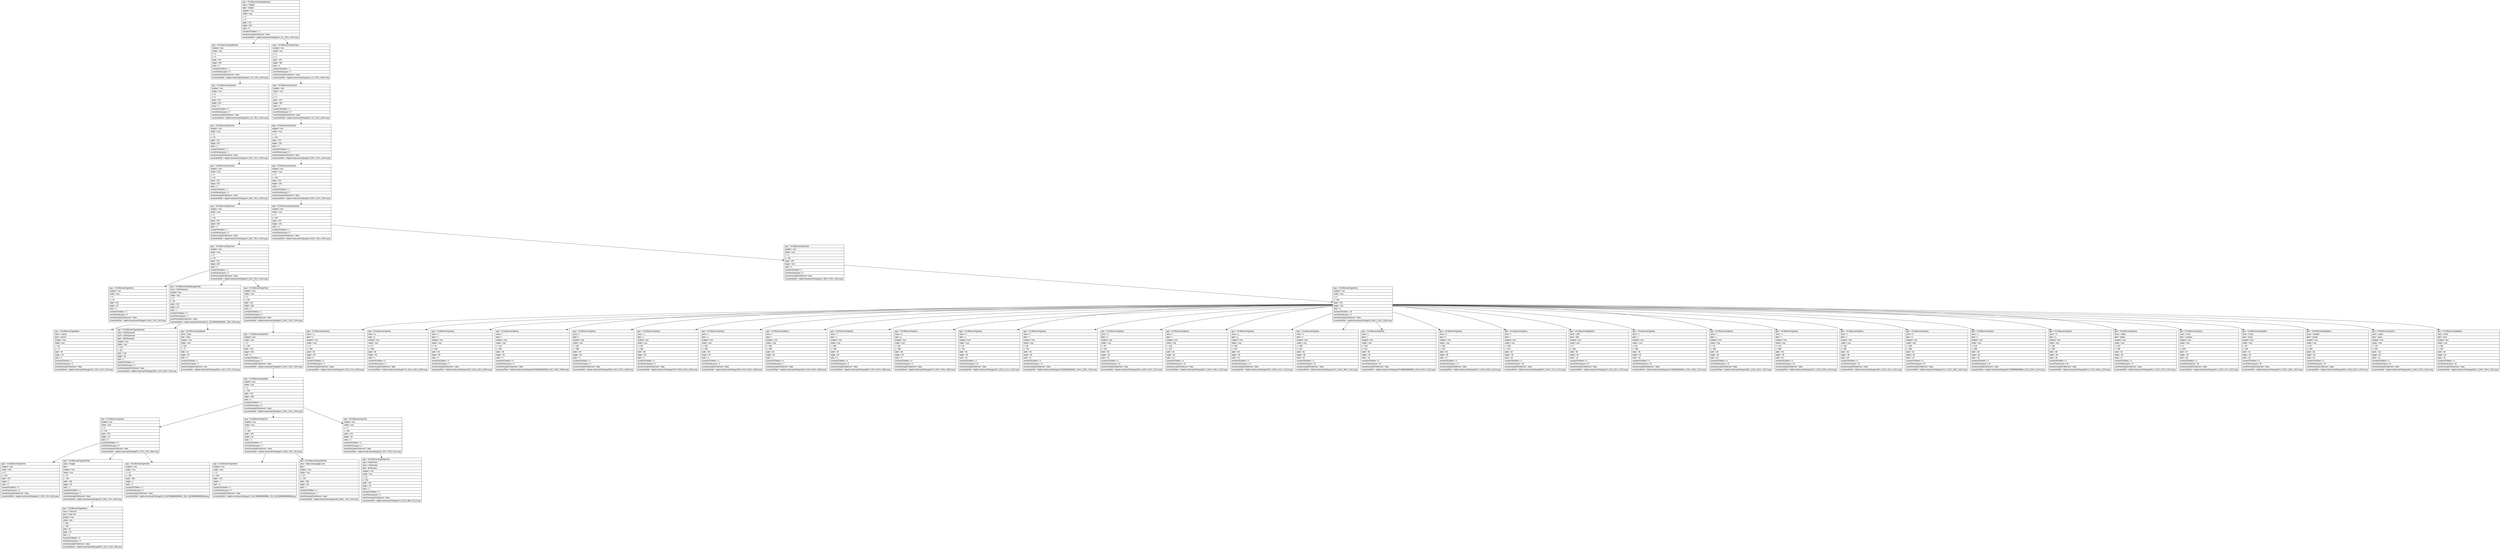 digraph Layout {

	node [shape=record fontname=Arial];

	0	[label="{type = XCUIElementTypeApplication\l|name = Dolphin\l|label = Dolphin\l|enabled = true\l|visible = true\l|x = 0\l|y = 0\l|width = 375\l|height = 667\l|index = 0\l|numberOfChildren = 4\l|eventGeneratedOnElement = false \l|screenshotPath = dolphin-bookmark/S4/pngs/0.0_0.0_750.0_1334.0.png\l}"]
	1	[label="{type = XCUIElementTypeWindow\l|enabled = true\l|visible = true\l|x = 0\l|y = 0\l|width = 375\l|height = 667\l|index = 0\l|numberOfChildren = 1\l|numInParentLayout = 0\l|eventGeneratedOnElement = false \l|screenshotPath = dolphin-bookmark/S4/pngs/0.0_0.0_750.0_1334.0.png\l}"]
	2	[label="{type = XCUIElementTypeWindow\l|enabled = true\l|visible = true\l|x = 0\l|y = 0\l|width = 375\l|height = 667\l|index = 3\l|numberOfChildren = 1\l|numInParentLayout = 3\l|eventGeneratedOnElement = false \l|screenshotPath = dolphin-bookmark/S4/pngs/0.0_0.0_750.0_1334.0.png\l}"]
	3	[label="{type = XCUIElementTypeOther\l|enabled = true\l|visible = true\l|x = 0\l|y = 0\l|width = 375\l|height = 667\l|index = 0\l|numberOfChildren = 2\l|numInParentLayout = 0\l|eventGeneratedOnElement = false \l|screenshotPath = dolphin-bookmark/S4/pngs/0.0_0.0_750.0_1334.0.png\l}"]
	4	[label="{type = XCUIElementTypeOther\l|enabled = true\l|visible = true\l|x = 0\l|y = 0\l|width = 375\l|height = 667\l|index = 0\l|numberOfChildren = 1\l|numInParentLayout = 0\l|eventGeneratedOnElement = false \l|screenshotPath = dolphin-bookmark/S4/pngs/0.0_0.0_750.0_1334.0.png\l}"]
	5	[label="{type = XCUIElementTypeOther\l|enabled = true\l|visible = true\l|x = 0\l|y = 40\l|width = 375\l|height = 627\l|index = 1\l|numberOfChildren = 1\l|numInParentLayout = 1\l|eventGeneratedOnElement = false \l|screenshotPath = dolphin-bookmark/S4/pngs/0.0_80.0_750.0_1334.0.png\l}"]
	6	[label="{type = XCUIElementTypeOther\l|enabled = true\l|visible = true\l|x = 0\l|y = 451\l|width = 375\l|height = 216\l|index = 0\l|numberOfChildren = 2\l|numInParentLayout = 0\l|eventGeneratedOnElement = false \l|screenshotPath = dolphin-bookmark/S4/pngs/0.0_902.0_750.0_1334.0.png\l}"]
	7	[label="{type = XCUIElementTypeOther\l|enabled = true\l|visible = true\l|x = 0\l|y = 40\l|width = 375\l|height = 627\l|index = 0\l|numberOfChildren = 1\l|numInParentLayout = 0\l|eventGeneratedOnElement = false \l|screenshotPath = dolphin-bookmark/S4/pngs/0.0_80.0_750.0_1334.0.png\l}"]
	8	[label="{type = XCUIElementTypeOther\l|enabled = true\l|visible = true\l|x = 0\l|y = 451\l|width = 375\l|height = 216\l|index = 1\l|numberOfChildren = 1\l|numInParentLayout = 1\l|eventGeneratedOnElement = false \l|screenshotPath = dolphin-bookmark/S4/pngs/0.0_902.0_750.0_1334.0.png\l}"]
	9	[label="{type = XCUIElementTypeOther\l|enabled = true\l|visible = true\l|x = 0\l|y = 40\l|width = 375\l|height = 627\l|index = 0\l|numberOfChildren = 1\l|numInParentLayout = 0\l|eventGeneratedOnElement = false \l|screenshotPath = dolphin-bookmark/S4/pngs/0.0_80.0_750.0_1334.0.png\l}"]
	10	[label="{type = XCUIElementTypeKeyboard\l|enabled = true\l|visible = true\l|x = 0\l|y = 451\l|width = 375\l|height = 216\l|index = 0\l|numberOfChildren = 1\l|numInParentLayout = 0\l|eventGeneratedOnElement = false \l|screenshotPath = dolphin-bookmark/S4/pngs/0.0_902.0_750.0_1334.0.png\l}"]
	11	[label="{type = XCUIElementTypeOther\l|enabled = true\l|visible = true\l|x = 0\l|y = 40\l|width = 375\l|height = 627\l|index = 0\l|numberOfChildren = 3\l|numInParentLayout = 0\l|eventGeneratedOnElement = false \l|screenshotPath = dolphin-bookmark/S4/pngs/0.0_80.0_750.0_1334.0.png\l}"]
	12	[label="{type = XCUIElementTypeOther\l|enabled = true\l|visible = true\l|x = 0\l|y = 451\l|width = 375\l|height = 216\l|index = 0\l|numberOfChildren = 1\l|numInParentLayout = 0\l|eventGeneratedOnElement = false \l|screenshotPath = dolphin-bookmark/S4/pngs/0.0_902.0_750.0_1334.0.png\l}"]
	13	[label="{type = XCUIElementTypeOther\l|enabled = true\l|visible = true\l|x = 0\l|y = 40\l|width = 375\l|height = 20\l|index = 0\l|numberOfChildren = 0\l|numInParentLayout = 0\l|eventGeneratedOnElement = false \l|screenshotPath = dolphin-bookmark/S4/pngs/0.0_80.0_750.0_120.0.png\l}"]
	14	[label="{type = XCUIElementTypeNavigationBar\l|name = Edit Bookmark\l|enabled = true\l|visible = true\l|x = 0\l|y = 60\l|width = 375\l|height = 44\l|index = 1\l|numberOfChildren = 3\l|numInParentLayout = 1\l|eventGeneratedOnElement = false \l|screenshotPath = dolphin-bookmark/S4/pngs/0.0_120.00000000000001_750.0_208.0.png\l}"]
	15	[label="{type = XCUIElementTypeOther\l|enabled = true\l|visible = true\l|x = 0\l|y = 104\l|width = 375\l|height = 563\l|index = 2\l|numberOfChildren = 1\l|numInParentLayout = 2\l|eventGeneratedOnElement = false \l|screenshotPath = dolphin-bookmark/S4/pngs/0.0_208.0_750.0_1334.0.png\l}"]
	16	[label="{type = XCUIElementTypeOther\l|enabled = true\l|visible = true\l|x = 0\l|y = 451\l|width = 375\l|height = 216\l|index = 0\l|numberOfChildren = 33\l|numInParentLayout = 0\l|eventGeneratedOnElement = false \l|screenshotPath = dolphin-bookmark/S4/pngs/0.0_902.0_750.0_1334.0.png\l}"]
	17	[label="{type = XCUIElementTypeButton\l|name = Cancel\l|label = Cancel\l|enabled = true\l|visible = true\l|x = 16\l|y = 71\l|width = 54\l|height = 34\l|index = 0\l|numberOfChildren = 1\l|numInParentLayout = 0\l|eventGeneratedOnElement = false \l|screenshotPath = dolphin-bookmark/S4/pngs/32.0_142.0_140.0_210.0.png\l}"]
	18	[label="{type = XCUIElementTypeStaticText\l|value = Edit Bookmark\l|name = Edit Bookmark\l|label = Edit Bookmark\l|enabled = true\l|visible = true\l|x = 123\l|y = 66\l|width = 129\l|height = 44\l|index = 1\l|numberOfChildren = 0\l|numInParentLayout = 1\l|eventGeneratedOnElement = false \l|screenshotPath = dolphin-bookmark/S4/pngs/246.0_132.0_504.0_220.0.png\l}"]
	19	[label="{type = XCUIElementTypeButton\l|name = Save\l|label = Save\l|enabled = true\l|visible = true\l|x = 318\l|y = 71\l|width = 41\l|height = 34\l|index = 2\l|numberOfChildren = 1\l|numInParentLayout = 2\l|eventGeneratedOnElement = true \l|screenshotPath = dolphin-bookmark/S4/pngs/636.0_142.0_718.0_210.0.png\l}"]
	20	[label="{type = XCUIElementTypeOther\l|enabled = true\l|visible = true\l|x = 0\l|y = 104\l|width = 375\l|height = 563\l|index = 0\l|numberOfChildren = 1\l|numInParentLayout = 0\l|eventGeneratedOnElement = false \l|screenshotPath = dolphin-bookmark/S4/pngs/0.0_208.0_750.0_1334.0.png\l}"]
	21	[label="{type = XCUIElementTypeKey\l|name = q\l|label = q\l|enabled = true\l|visible = true\l|x = 0\l|y = 458\l|width = 38\l|height = 46\l|index = 0\l|numberOfChildren = 0\l|numInParentLayout = 0\l|eventGeneratedOnElement = false \l|screenshotPath = dolphin-bookmark/S4/pngs/0.0_916.0_76.0_1008.0.png\l}"]
	22	[label="{type = XCUIElementTypeKey\l|name = w\l|label = w\l|enabled = true\l|visible = true\l|x = 37\l|y = 458\l|width = 38\l|height = 46\l|index = 1\l|numberOfChildren = 0\l|numInParentLayout = 1\l|eventGeneratedOnElement = false \l|screenshotPath = dolphin-bookmark/S4/pngs/74.0_916.0_150.0_1008.0.png\l}"]
	23	[label="{type = XCUIElementTypeKey\l|name = e\l|label = e\l|enabled = true\l|visible = true\l|x = 75\l|y = 458\l|width = 38\l|height = 46\l|index = 2\l|numberOfChildren = 0\l|numInParentLayout = 2\l|eventGeneratedOnElement = false \l|screenshotPath = dolphin-bookmark/S4/pngs/150.0_916.0_226.0_1008.0.png\l}"]
	24	[label="{type = XCUIElementTypeKey\l|name = r\l|label = r\l|enabled = true\l|visible = true\l|x = 112\l|y = 458\l|width = 38\l|height = 46\l|index = 3\l|numberOfChildren = 0\l|numInParentLayout = 3\l|eventGeneratedOnElement = false \l|screenshotPath = dolphin-bookmark/S4/pngs/224.00000000000003_916.0_300.0_1008.0.png\l}"]
	25	[label="{type = XCUIElementTypeKey\l|name = t\l|label = t\l|enabled = true\l|visible = true\l|x = 150\l|y = 458\l|width = 38\l|height = 46\l|index = 4\l|numberOfChildren = 0\l|numInParentLayout = 4\l|eventGeneratedOnElement = false \l|screenshotPath = dolphin-bookmark/S4/pngs/300.0_916.0_376.0_1008.0.png\l}"]
	26	[label="{type = XCUIElementTypeKey\l|name = y\l|label = y\l|enabled = true\l|visible = true\l|x = 187\l|y = 458\l|width = 38\l|height = 46\l|index = 5\l|numberOfChildren = 0\l|numInParentLayout = 5\l|eventGeneratedOnElement = false \l|screenshotPath = dolphin-bookmark/S4/pngs/374.0_916.0_450.0_1008.0.png\l}"]
	27	[label="{type = XCUIElementTypeKey\l|name = u\l|label = u\l|enabled = true\l|visible = true\l|x = 225\l|y = 458\l|width = 38\l|height = 46\l|index = 6\l|numberOfChildren = 0\l|numInParentLayout = 6\l|eventGeneratedOnElement = false \l|screenshotPath = dolphin-bookmark/S4/pngs/450.0_916.0_526.0_1008.0.png\l}"]
	28	[label="{type = XCUIElementTypeKey\l|name = i\l|label = i\l|enabled = true\l|visible = true\l|x = 262\l|y = 458\l|width = 38\l|height = 46\l|index = 7\l|numberOfChildren = 0\l|numInParentLayout = 7\l|eventGeneratedOnElement = false \l|screenshotPath = dolphin-bookmark/S4/pngs/524.0_916.0_600.0_1008.0.png\l}"]
	29	[label="{type = XCUIElementTypeKey\l|name = o\l|label = o\l|enabled = true\l|visible = true\l|x = 300\l|y = 458\l|width = 38\l|height = 46\l|index = 8\l|numberOfChildren = 0\l|numInParentLayout = 8\l|eventGeneratedOnElement = false \l|screenshotPath = dolphin-bookmark/S4/pngs/600.0_916.0_676.0_1008.0.png\l}"]
	30	[label="{type = XCUIElementTypeKey\l|name = p\l|label = p\l|enabled = true\l|visible = true\l|x = 337\l|y = 458\l|width = 38\l|height = 46\l|index = 9\l|numberOfChildren = 0\l|numInParentLayout = 9\l|eventGeneratedOnElement = false \l|screenshotPath = dolphin-bookmark/S4/pngs/674.0_916.0_750.0_1008.0.png\l}"]
	31	[label="{type = XCUIElementTypeKey\l|name = a\l|label = a\l|enabled = true\l|visible = true\l|x = 18\l|y = 512\l|width = 38\l|height = 46\l|index = 10\l|numberOfChildren = 0\l|numInParentLayout = 10\l|eventGeneratedOnElement = false \l|screenshotPath = dolphin-bookmark/S4/pngs/36.0_1024.0_112.0_1116.0.png\l}"]
	32	[label="{type = XCUIElementTypeKey\l|name = s\l|label = s\l|enabled = true\l|visible = true\l|x = 56\l|y = 512\l|width = 38\l|height = 46\l|index = 11\l|numberOfChildren = 0\l|numInParentLayout = 11\l|eventGeneratedOnElement = false \l|screenshotPath = dolphin-bookmark/S4/pngs/112.00000000000001_1024.0_188.0_1116.0.png\l}"]
	33	[label="{type = XCUIElementTypeKey\l|name = d\l|label = d\l|enabled = true\l|visible = true\l|x = 93\l|y = 512\l|width = 38\l|height = 46\l|index = 12\l|numberOfChildren = 0\l|numInParentLayout = 12\l|eventGeneratedOnElement = false \l|screenshotPath = dolphin-bookmark/S4/pngs/186.0_1024.0_262.0_1116.0.png\l}"]
	34	[label="{type = XCUIElementTypeKey\l|name = f\l|label = f\l|enabled = true\l|visible = true\l|x = 131\l|y = 512\l|width = 38\l|height = 46\l|index = 13\l|numberOfChildren = 0\l|numInParentLayout = 13\l|eventGeneratedOnElement = false \l|screenshotPath = dolphin-bookmark/S4/pngs/262.0_1024.0_338.0_1116.0.png\l}"]
	35	[label="{type = XCUIElementTypeKey\l|name = g\l|label = g\l|enabled = true\l|visible = true\l|x = 169\l|y = 512\l|width = 38\l|height = 46\l|index = 14\l|numberOfChildren = 0\l|numInParentLayout = 14\l|eventGeneratedOnElement = false \l|screenshotPath = dolphin-bookmark/S4/pngs/338.0_1024.0_414.0_1116.0.png\l}"]
	36	[label="{type = XCUIElementTypeKey\l|name = h\l|label = h\l|enabled = true\l|visible = true\l|x = 206\l|y = 512\l|width = 38\l|height = 46\l|index = 15\l|numberOfChildren = 0\l|numInParentLayout = 15\l|eventGeneratedOnElement = false \l|screenshotPath = dolphin-bookmark/S4/pngs/412.0_1024.0_488.0_1116.0.png\l}"]
	37	[label="{type = XCUIElementTypeKey\l|name = j\l|label = j\l|enabled = true\l|visible = true\l|x = 244\l|y = 512\l|width = 38\l|height = 46\l|index = 16\l|numberOfChildren = 0\l|numInParentLayout = 16\l|eventGeneratedOnElement = false \l|screenshotPath = dolphin-bookmark/S4/pngs/487.99999999999994_1024.0_564.0_1116.0.png\l}"]
	38	[label="{type = XCUIElementTypeKey\l|name = k\l|label = k\l|enabled = true\l|visible = true\l|x = 281\l|y = 512\l|width = 38\l|height = 46\l|index = 17\l|numberOfChildren = 0\l|numInParentLayout = 17\l|eventGeneratedOnElement = false \l|screenshotPath = dolphin-bookmark/S4/pngs/562.0_1024.0_638.0_1116.0.png\l}"]
	39	[label="{type = XCUIElementTypeKey\l|name = l\l|label = l\l|enabled = true\l|visible = true\l|x = 319\l|y = 512\l|width = 38\l|height = 46\l|index = 18\l|numberOfChildren = 0\l|numInParentLayout = 18\l|eventGeneratedOnElement = false \l|screenshotPath = dolphin-bookmark/S4/pngs/638.0_1024.0_714.0_1116.0.png\l}"]
	40	[label="{type = XCUIElementTypeButton\l|name = shift\l|label = shift\l|enabled = true\l|visible = true\l|x = 0\l|y = 566\l|width = 48\l|height = 46\l|index = 19\l|numberOfChildren = 0\l|numInParentLayout = 19\l|eventGeneratedOnElement = false \l|screenshotPath = dolphin-bookmark/S4/pngs/0.0_1132.0_96.0_1224.0.png\l}"]
	41	[label="{type = XCUIElementTypeKey\l|name = z\l|label = z\l|enabled = true\l|visible = true\l|x = 56\l|y = 566\l|width = 38\l|height = 46\l|index = 20\l|numberOfChildren = 0\l|numInParentLayout = 20\l|eventGeneratedOnElement = false \l|screenshotPath = dolphin-bookmark/S4/pngs/112.00000000000001_1132.0_188.0_1224.0.png\l}"]
	42	[label="{type = XCUIElementTypeKey\l|name = x\l|label = x\l|enabled = true\l|visible = true\l|x = 93\l|y = 566\l|width = 38\l|height = 46\l|index = 21\l|numberOfChildren = 0\l|numInParentLayout = 21\l|eventGeneratedOnElement = false \l|screenshotPath = dolphin-bookmark/S4/pngs/186.0_1132.0_262.0_1224.0.png\l}"]
	43	[label="{type = XCUIElementTypeKey\l|name = c\l|label = c\l|enabled = true\l|visible = true\l|x = 131\l|y = 566\l|width = 38\l|height = 46\l|index = 22\l|numberOfChildren = 0\l|numInParentLayout = 22\l|eventGeneratedOnElement = false \l|screenshotPath = dolphin-bookmark/S4/pngs/262.0_1132.0_338.0_1224.0.png\l}"]
	44	[label="{type = XCUIElementTypeKey\l|name = v\l|label = v\l|enabled = true\l|visible = true\l|x = 169\l|y = 566\l|width = 38\l|height = 46\l|index = 23\l|numberOfChildren = 0\l|numInParentLayout = 23\l|eventGeneratedOnElement = false \l|screenshotPath = dolphin-bookmark/S4/pngs/338.0_1132.0_414.0_1224.0.png\l}"]
	45	[label="{type = XCUIElementTypeKey\l|name = b\l|label = b\l|enabled = true\l|visible = true\l|x = 206\l|y = 566\l|width = 38\l|height = 46\l|index = 24\l|numberOfChildren = 0\l|numInParentLayout = 24\l|eventGeneratedOnElement = false \l|screenshotPath = dolphin-bookmark/S4/pngs/412.0_1132.0_488.0_1224.0.png\l}"]
	46	[label="{type = XCUIElementTypeKey\l|name = n\l|label = n\l|enabled = true\l|visible = true\l|x = 244\l|y = 566\l|width = 38\l|height = 46\l|index = 25\l|numberOfChildren = 0\l|numInParentLayout = 25\l|eventGeneratedOnElement = false \l|screenshotPath = dolphin-bookmark/S4/pngs/487.99999999999994_1132.0_564.0_1224.0.png\l}"]
	47	[label="{type = XCUIElementTypeKey\l|name = m\l|label = m\l|enabled = true\l|visible = true\l|x = 281\l|y = 566\l|width = 38\l|height = 46\l|index = 26\l|numberOfChildren = 0\l|numInParentLayout = 26\l|eventGeneratedOnElement = false \l|screenshotPath = dolphin-bookmark/S4/pngs/562.0_1132.0_638.0_1224.0.png\l}"]
	48	[label="{type = XCUIElementTypeKey\l|name = delete\l|label = delete\l|enabled = true\l|visible = true\l|x = 327\l|y = 566\l|width = 48\l|height = 46\l|index = 27\l|numberOfChildren = 0\l|numInParentLayout = 27\l|eventGeneratedOnElement = false \l|screenshotPath = dolphin-bookmark/S4/pngs/654.0_1132.0_750.0_1224.0.png\l}"]
	49	[label="{type = XCUIElementTypeKey\l|name = more\l|label = numbers\l|enabled = true\l|visible = true\l|x = 0\l|y = 620\l|width = 47\l|height = 46\l|index = 28\l|numberOfChildren = 0\l|numInParentLayout = 28\l|eventGeneratedOnElement = false \l|screenshotPath = dolphin-bookmark/S4/pngs/0.0_1240.0_94.0_1332.0.png\l}"]
	50	[label="{type = XCUIElementTypeButton\l|name = Emoji\l|label = Emoji\l|enabled = true\l|visible = true\l|x = 46\l|y = 620\l|width = 48\l|height = 46\l|index = 29\l|numberOfChildren = 0\l|numInParentLayout = 29\l|eventGeneratedOnElement = false \l|screenshotPath = dolphin-bookmark/S4/pngs/92.0_1240.0_188.0_1332.0.png\l}"]
	51	[label="{type = XCUIElementTypeButton\l|name = dictation\l|label = Dictate\l|enabled = true\l|visible = true\l|x = 93\l|y = 620\l|width = 38\l|height = 46\l|index = 30\l|numberOfChildren = 0\l|numInParentLayout = 30\l|eventGeneratedOnElement = false \l|screenshotPath = dolphin-bookmark/S4/pngs/186.0_1240.0_262.0_1332.0.png\l}"]
	52	[label="{type = XCUIElementTypeKey\l|name = space\l|label = space\l|enabled = true\l|visible = true\l|x = 131\l|y = 620\l|width = 151\l|height = 46\l|index = 31\l|numberOfChildren = 0\l|numInParentLayout = 31\l|eventGeneratedOnElement = false \l|screenshotPath = dolphin-bookmark/S4/pngs/262.0_1240.0_564.0_1332.0.png\l}"]
	53	[label="{type = XCUIElementTypeButton\l|name = Done\l|label = done\l|enabled = true\l|visible = true\l|x = 281\l|y = 620\l|width = 94\l|height = 46\l|index = 32\l|numberOfChildren = 0\l|numInParentLayout = 32\l|eventGeneratedOnElement = false \l|screenshotPath = dolphin-bookmark/S4/pngs/562.0_1240.0_750.0_1332.0.png\l}"]
	54	[label="{type = XCUIElementTypeTable\l|enabled = true\l|visible = true\l|x = 0\l|y = 104\l|width = 375\l|height = 563\l|index = 0\l|numberOfChildren = 3\l|numInParentLayout = 0\l|eventGeneratedOnElement = false \l|screenshotPath = dolphin-bookmark/S4/pngs/0.0_208.0_750.0_1334.0.png\l}"]
	55	[label="{type = XCUIElementTypeCell\l|enabled = true\l|visible = true\l|x = 0\l|y = 139\l|width = 375\l|height = 44\l|index = 0\l|numberOfChildren = 3\l|numInParentLayout = 0\l|eventGeneratedOnElement = false \l|screenshotPath = dolphin-bookmark/S4/pngs/0.0_278.0_750.0_366.0.png\l}"]
	56	[label="{type = XCUIElementTypeCell\l|enabled = true\l|visible = true\l|x = 0\l|y = 183\l|width = 375\l|height = 44\l|index = 1\l|numberOfChildren = 2\l|numInParentLayout = 1\l|eventGeneratedOnElement = false \l|screenshotPath = dolphin-bookmark/S4/pngs/0.0_366.0_750.0_454.0.png\l}"]
	57	[label="{type = XCUIElementTypeCell\l|enabled = true\l|visible = true\l|x = 0\l|y = 262\l|width = 375\l|height = 44\l|index = 2\l|numberOfChildren = 4\l|numInParentLayout = 2\l|eventGeneratedOnElement = false \l|screenshotPath = dolphin-bookmark/S4/pngs/0.0_524.0_750.0_612.0.png\l}"]
	58	[label="{type = XCUIElementTypeOther\l|enabled = true\l|visible = true\l|x = 0\l|y = 139\l|width = 375\l|height = 1\l|index = 0\l|numberOfChildren = 0\l|numInParentLayout = 0\l|eventGeneratedOnElement = false \l|screenshotPath = dolphin-bookmark/S4/pngs/0.0_278.0_750.0_280.0.png\l}"]
	59	[label="{type = XCUIElementTypeTextField\l|value = Google\l|label = \l|enabled = true\l|visible = true\l|x = 15\l|y = 149\l|width = 355\l|height = 30\l|index = 1\l|numberOfChildren = 1\l|numInParentLayout = 1\l|eventGeneratedOnElement = false \l|screenshotPath = dolphin-bookmark/S4/pngs/30.0_298.0_740.0_358.0.png\l}"]
	60	[label="{type = XCUIElementTypeOther\l|enabled = true\l|visible = true\l|x = 16\l|y = 182\l|width = 359\l|height = 1\l|index = 2\l|numberOfChildren = 0\l|numInParentLayout = 2\l|eventGeneratedOnElement = false \l|screenshotPath = dolphin-bookmark/S4/pngs/32.0_363.99999999999994_750.0_365.99999999999994.png\l}"]
	61	[label="{type = XCUIElementTypeOther\l|enabled = true\l|visible = true\l|x = 0\l|y = 226\l|width = 375\l|height = 1\l|index = 0\l|numberOfChildren = 0\l|numInParentLayout = 0\l|eventGeneratedOnElement = false \l|screenshotPath = dolphin-bookmark/S4/pngs/0.0_451.99999999999994_750.0_453.99999999999994.png\l}"]
	62	[label="{type = XCUIElementTypeTextField\l|value = https://www.google.com/\l|label = \l|enabled = true\l|visible = true\l|x = 15\l|y = 193\l|width = 355\l|height = 30\l|index = 1\l|numberOfChildren = 0\l|numInParentLayout = 1\l|eventGeneratedOnElement = false \l|screenshotPath = dolphin-bookmark/S4/pngs/30.0_386.0_740.0_446.0.png\l}"]
	63	[label="{type = XCUIElementTypeStaticText\l|value = Bookmarks\l|name = Bookmarks\l|label = Bookmarks\l|enabled = true\l|visible = true\l|x = 16\l|y = 262\l|width = 327\l|height = 44\l|index = 2\l|numberOfChildren = 0\l|numInParentLayout = 2\l|eventGeneratedOnElement = false \l|screenshotPath = dolphin-bookmark/S4/pngs/32.0_524.0_686.0_612.0.png\l}"]
	64	[label="{type = XCUIElementTypeButton\l|name = Clear text\l|label = Clear text\l|enabled = true\l|visible = true\l|x = 345\l|y = 155\l|width = 20\l|height = 19\l|index = 0\l|numberOfChildren = 0\l|numInParentLayout = 0\l|eventGeneratedOnElement = false \l|screenshotPath = dolphin-bookmark/S4/pngs/690.0_310.0_730.0_348.0.png\l}"]


	0 -> 1
	0 -> 2
	1 -> 3
	2 -> 4
	3 -> 5
	4 -> 6
	5 -> 7
	6 -> 8
	7 -> 9
	8 -> 10
	9 -> 11
	10 -> 12
	11 -> 13
	11 -> 14
	11 -> 15
	12 -> 16
	14 -> 17
	14 -> 18
	14 -> 19
	15 -> 20
	16 -> 21
	16 -> 22
	16 -> 23
	16 -> 24
	16 -> 25
	16 -> 26
	16 -> 27
	16 -> 28
	16 -> 29
	16 -> 30
	16 -> 31
	16 -> 32
	16 -> 33
	16 -> 34
	16 -> 35
	16 -> 36
	16 -> 37
	16 -> 38
	16 -> 39
	16 -> 40
	16 -> 41
	16 -> 42
	16 -> 43
	16 -> 44
	16 -> 45
	16 -> 46
	16 -> 47
	16 -> 48
	16 -> 49
	16 -> 50
	16 -> 51
	16 -> 52
	16 -> 53
	20 -> 54
	54 -> 55
	54 -> 56
	54 -> 57
	55 -> 58
	55 -> 59
	55 -> 60
	56 -> 61
	56 -> 62
	57 -> 63
	59 -> 64


}
